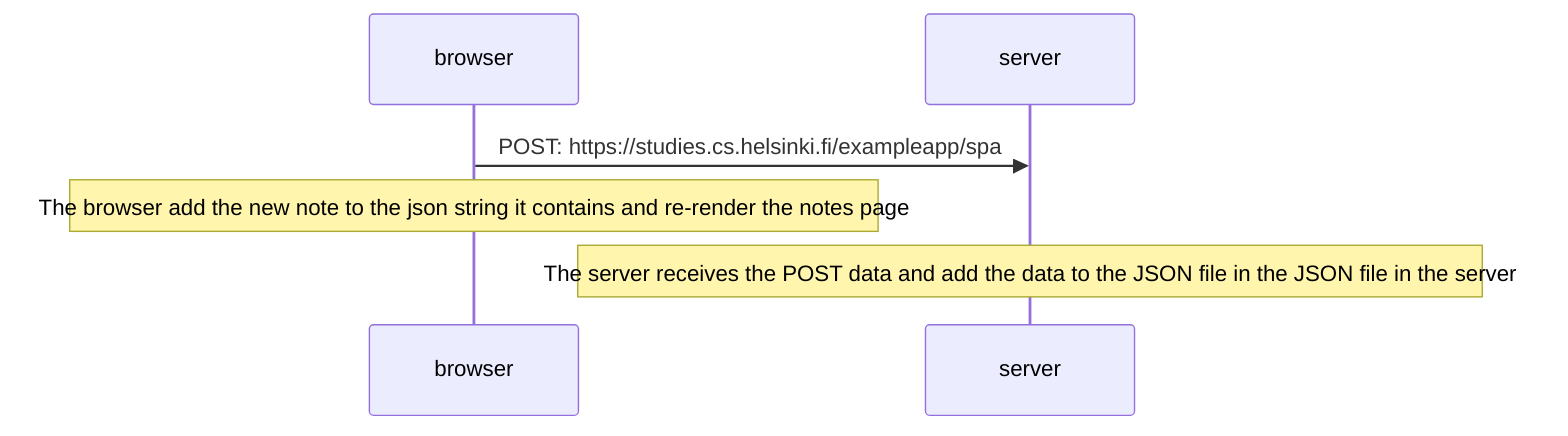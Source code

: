 sequenceDiagram
    participant browser
    participant server
    browser->>server: POST: https://studies.cs.helsinki.fi/exampleapp/spa
    Note Over browser: The browser add the new note to the json string it contains and re-render the notes page
    Note Over server: The server receives the POST data and add the data to the JSON file in the JSON file in the server
